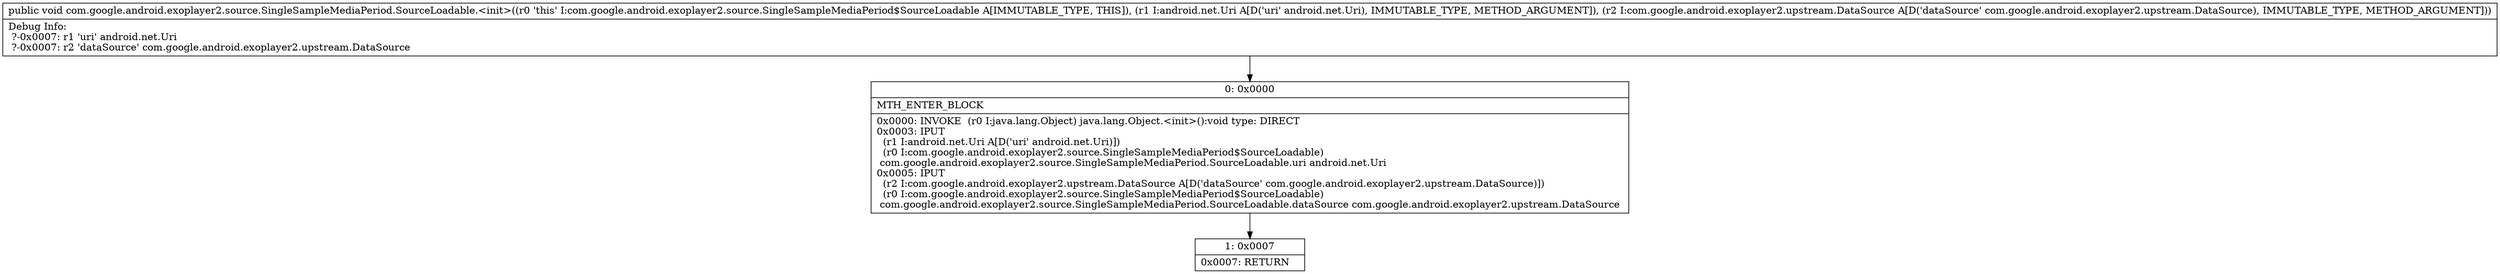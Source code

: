 digraph "CFG forcom.google.android.exoplayer2.source.SingleSampleMediaPeriod.SourceLoadable.\<init\>(Landroid\/net\/Uri;Lcom\/google\/android\/exoplayer2\/upstream\/DataSource;)V" {
Node_0 [shape=record,label="{0\:\ 0x0000|MTH_ENTER_BLOCK\l|0x0000: INVOKE  (r0 I:java.lang.Object) java.lang.Object.\<init\>():void type: DIRECT \l0x0003: IPUT  \l  (r1 I:android.net.Uri A[D('uri' android.net.Uri)])\l  (r0 I:com.google.android.exoplayer2.source.SingleSampleMediaPeriod$SourceLoadable)\l com.google.android.exoplayer2.source.SingleSampleMediaPeriod.SourceLoadable.uri android.net.Uri \l0x0005: IPUT  \l  (r2 I:com.google.android.exoplayer2.upstream.DataSource A[D('dataSource' com.google.android.exoplayer2.upstream.DataSource)])\l  (r0 I:com.google.android.exoplayer2.source.SingleSampleMediaPeriod$SourceLoadable)\l com.google.android.exoplayer2.source.SingleSampleMediaPeriod.SourceLoadable.dataSource com.google.android.exoplayer2.upstream.DataSource \l}"];
Node_1 [shape=record,label="{1\:\ 0x0007|0x0007: RETURN   \l}"];
MethodNode[shape=record,label="{public void com.google.android.exoplayer2.source.SingleSampleMediaPeriod.SourceLoadable.\<init\>((r0 'this' I:com.google.android.exoplayer2.source.SingleSampleMediaPeriod$SourceLoadable A[IMMUTABLE_TYPE, THIS]), (r1 I:android.net.Uri A[D('uri' android.net.Uri), IMMUTABLE_TYPE, METHOD_ARGUMENT]), (r2 I:com.google.android.exoplayer2.upstream.DataSource A[D('dataSource' com.google.android.exoplayer2.upstream.DataSource), IMMUTABLE_TYPE, METHOD_ARGUMENT]))  | Debug Info:\l  ?\-0x0007: r1 'uri' android.net.Uri\l  ?\-0x0007: r2 'dataSource' com.google.android.exoplayer2.upstream.DataSource\l}"];
MethodNode -> Node_0;
Node_0 -> Node_1;
}

